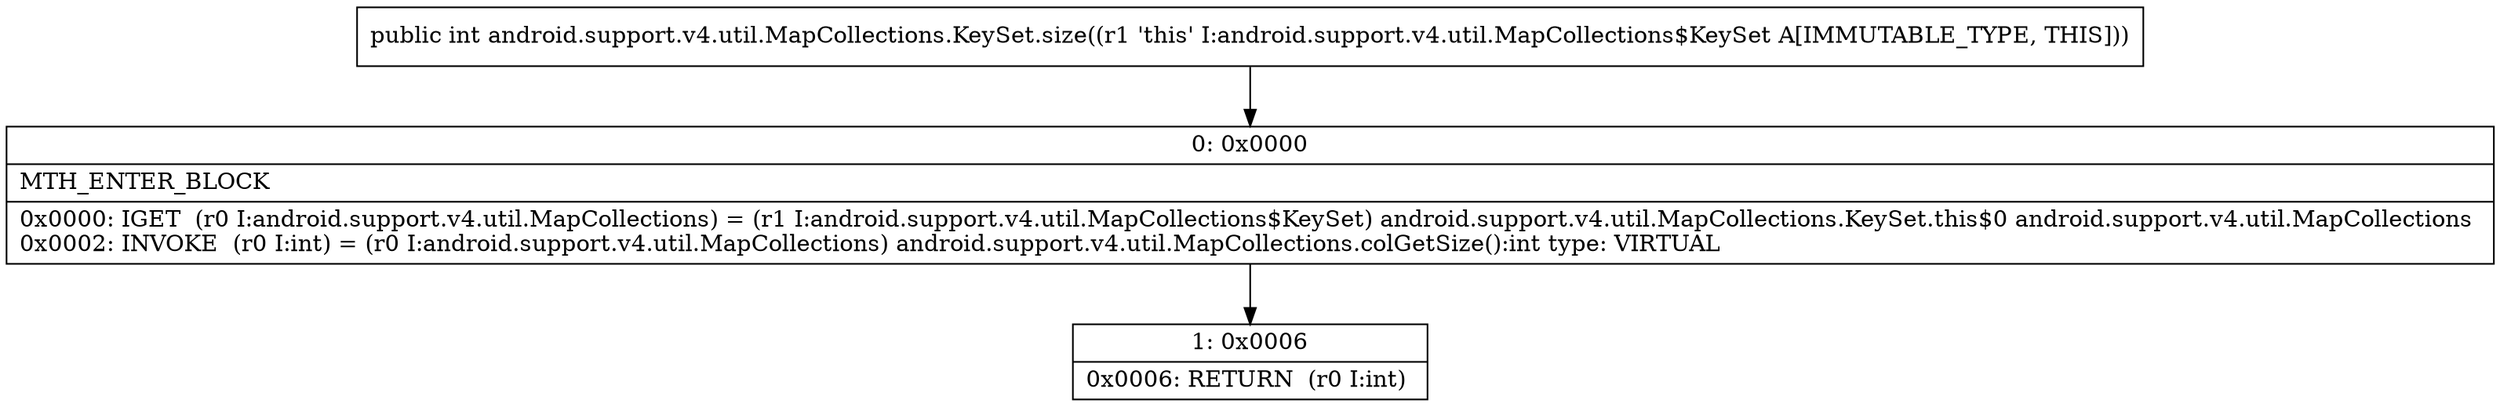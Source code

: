 digraph "CFG forandroid.support.v4.util.MapCollections.KeySet.size()I" {
Node_0 [shape=record,label="{0\:\ 0x0000|MTH_ENTER_BLOCK\l|0x0000: IGET  (r0 I:android.support.v4.util.MapCollections) = (r1 I:android.support.v4.util.MapCollections$KeySet) android.support.v4.util.MapCollections.KeySet.this$0 android.support.v4.util.MapCollections \l0x0002: INVOKE  (r0 I:int) = (r0 I:android.support.v4.util.MapCollections) android.support.v4.util.MapCollections.colGetSize():int type: VIRTUAL \l}"];
Node_1 [shape=record,label="{1\:\ 0x0006|0x0006: RETURN  (r0 I:int) \l}"];
MethodNode[shape=record,label="{public int android.support.v4.util.MapCollections.KeySet.size((r1 'this' I:android.support.v4.util.MapCollections$KeySet A[IMMUTABLE_TYPE, THIS])) }"];
MethodNode -> Node_0;
Node_0 -> Node_1;
}

